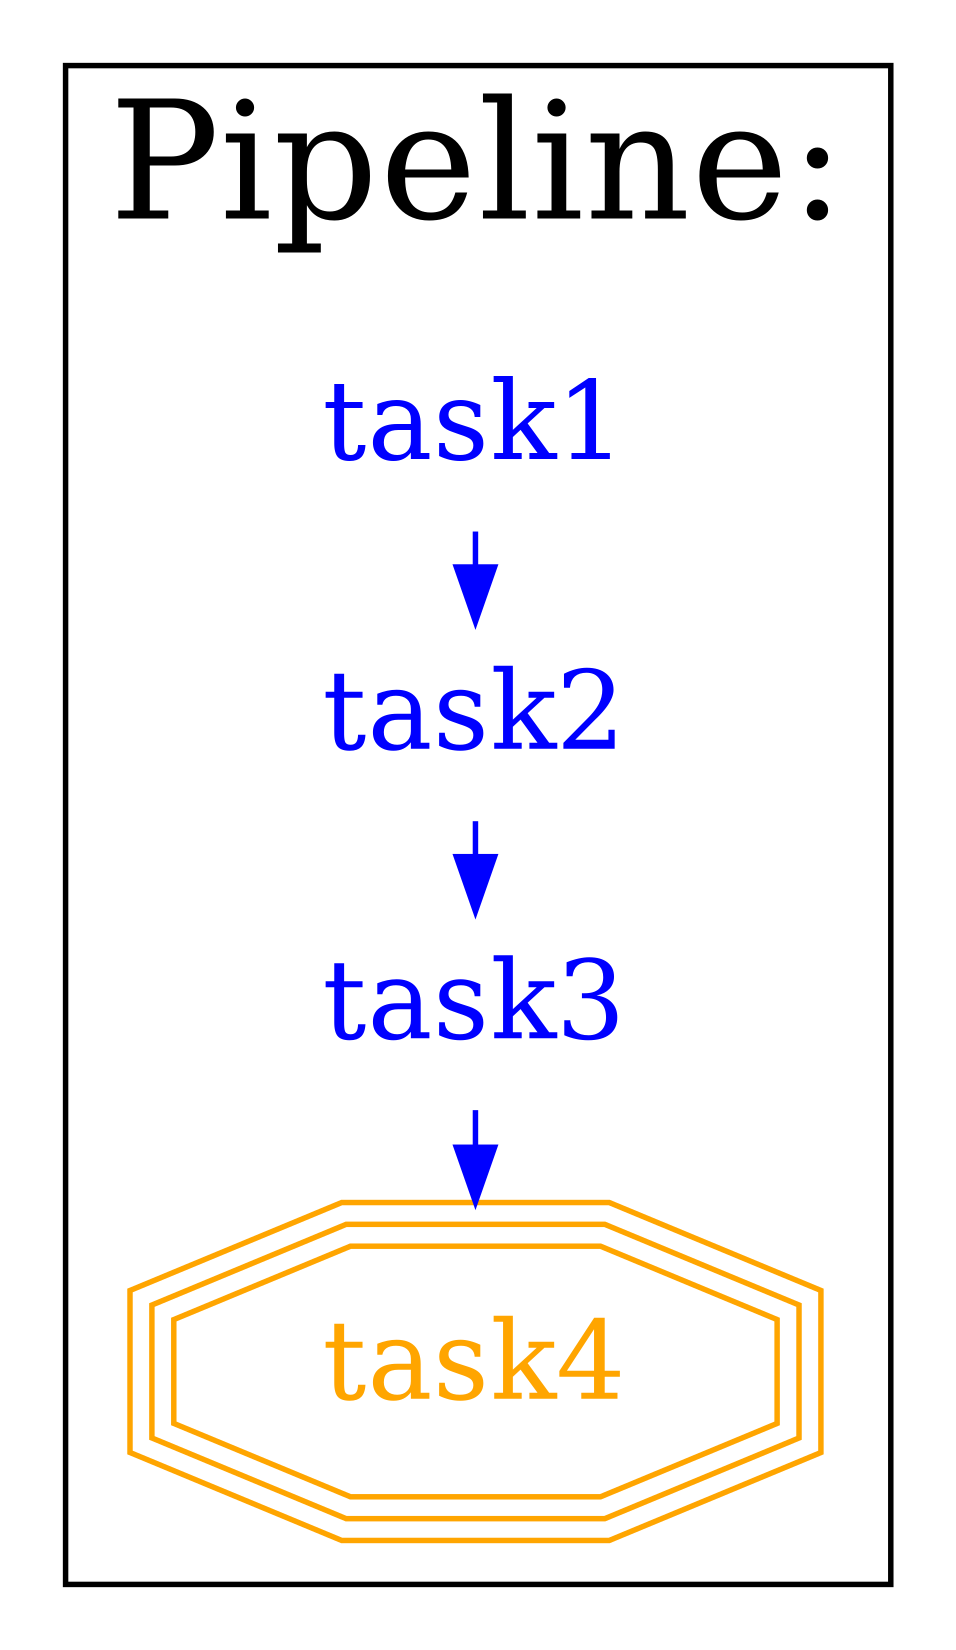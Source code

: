 digraph tree
{
size="8,11!";
splines=true;
fontsize=50;
#rankdir="LR";
ranksep = 0.1;
sep = 0.001;
esep = 0.001;
width = 0.001;
#rankdir="LR";
subgraph clusterkey
{
fontsize=30;
label = "Pipeline:";
edge[minlen=2];
node[fontsize=20];
t0[fontcolor=blue, shape=plaintext, label="task1"];
t1[fontcolor=blue, shape=plaintext, label="task2"];
t0 -> t1[color=blue];
t2[fontcolor=blue, shape=plaintext, label="task3"];
t1 -> t2[color=blue];
t3[color=orange, fontcolor=orange, shape=tripleoctagon, label="task4"];
t2 -> t3[color=blue];
}
}
